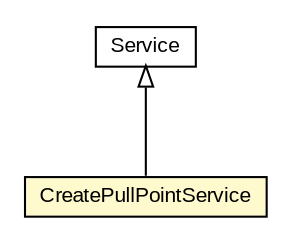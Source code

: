 #!/usr/local/bin/dot
#
# Class diagram 
# Generated by UMLGraph version R5_6-24-gf6e263 (http://www.umlgraph.org/)
#

digraph G {
	edge [fontname="arial",fontsize=10,labelfontname="arial",labelfontsize=10];
	node [fontname="arial",fontsize=10,shape=plaintext];
	nodesep=0.25;
	ranksep=0.5;
	// org.oasis_open.docs.wsn.brw_2.CreatePullPointService
	c259825 [label=<<table title="org.oasis_open.docs.wsn.brw_2.CreatePullPointService" border="0" cellborder="1" cellspacing="0" cellpadding="2" port="p" bgcolor="lemonChiffon" href="./CreatePullPointService.html">
		<tr><td><table border="0" cellspacing="0" cellpadding="1">
<tr><td align="center" balign="center"> CreatePullPointService </td></tr>
		</table></td></tr>
		</table>>, URL="./CreatePullPointService.html", fontname="arial", fontcolor="black", fontsize=10.0];
	//org.oasis_open.docs.wsn.brw_2.CreatePullPointService extends javax.xml.ws.Service
	c260925:p -> c259825:p [dir=back,arrowtail=empty];
	// javax.xml.ws.Service
	c260925 [label=<<table title="javax.xml.ws.Service" border="0" cellborder="1" cellspacing="0" cellpadding="2" port="p" href="http://java.sun.com/j2se/1.4.2/docs/api/javax/xml/ws/Service.html">
		<tr><td><table border="0" cellspacing="0" cellpadding="1">
<tr><td align="center" balign="center"> Service </td></tr>
		</table></td></tr>
		</table>>, URL="http://java.sun.com/j2se/1.4.2/docs/api/javax/xml/ws/Service.html", fontname="arial", fontcolor="black", fontsize=10.0];
}

